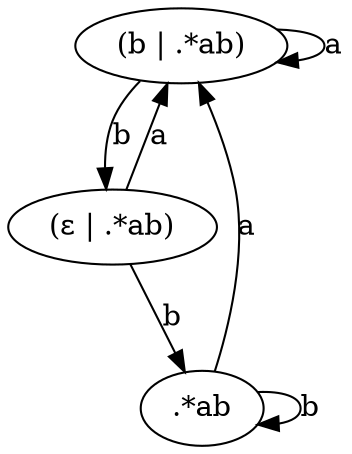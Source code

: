 digraph example {
    N1[label="(b | .*ab)"];
    N2[label="(ε | .*ab)"];
    N0[label=".*ab"];
    N0 -> N1[label="a"];
    N2 -> N0[label="b"];
    N2 -> N1[label="a"];
    N1 -> N1[label="a"];
    N0 -> N0[label="b"];
    N1 -> N2[label="b"];
}
